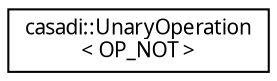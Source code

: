 digraph "Graphical Class Hierarchy"
{
  edge [fontname="FreeSans.ttf",fontsize="10",labelfontname="FreeSans.ttf",labelfontsize="10"];
  node [fontname="FreeSans.ttf",fontsize="10",shape=record];
  rankdir="LR";
  Node1 [label="casadi::UnaryOperation\l\< OP_NOT \>",height=0.2,width=0.4,color="black", fillcolor="white", style="filled",URL="$d3/df1/structcasadi_1_1UnaryOperation_3_01OP__NOT_01_4.html",tooltip="Logical not. "];
}
